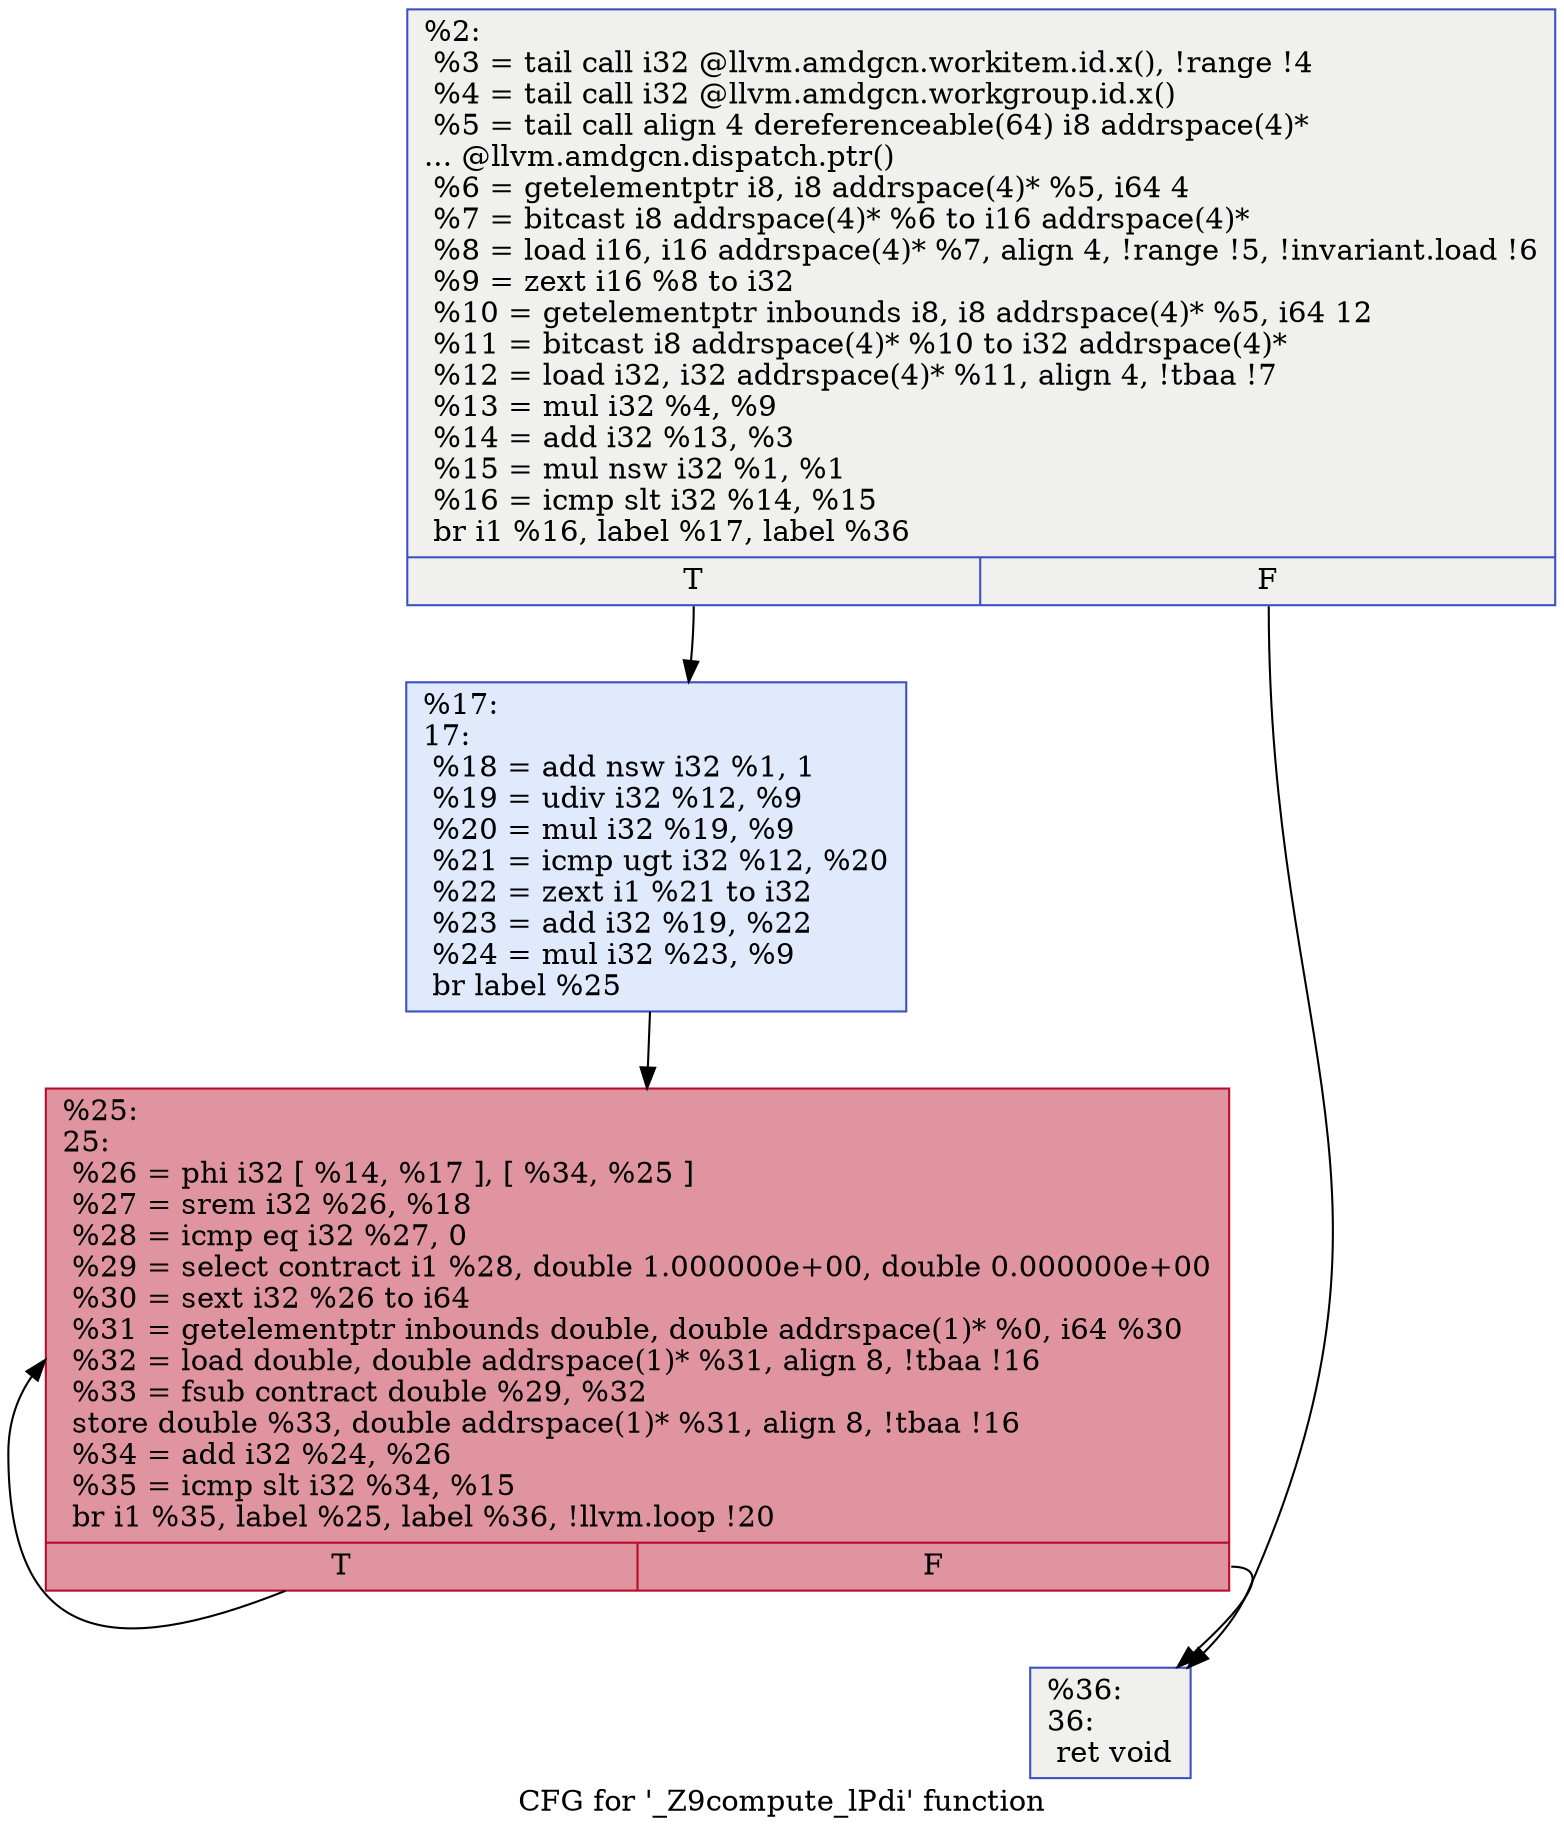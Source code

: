 digraph "CFG for '_Z9compute_lPdi' function" {
	label="CFG for '_Z9compute_lPdi' function";

	Node0x61e23c0 [shape=record,color="#3d50c3ff", style=filled, fillcolor="#dedcdb70",label="{%2:\l  %3 = tail call i32 @llvm.amdgcn.workitem.id.x(), !range !4\l  %4 = tail call i32 @llvm.amdgcn.workgroup.id.x()\l  %5 = tail call align 4 dereferenceable(64) i8 addrspace(4)*\l... @llvm.amdgcn.dispatch.ptr()\l  %6 = getelementptr i8, i8 addrspace(4)* %5, i64 4\l  %7 = bitcast i8 addrspace(4)* %6 to i16 addrspace(4)*\l  %8 = load i16, i16 addrspace(4)* %7, align 4, !range !5, !invariant.load !6\l  %9 = zext i16 %8 to i32\l  %10 = getelementptr inbounds i8, i8 addrspace(4)* %5, i64 12\l  %11 = bitcast i8 addrspace(4)* %10 to i32 addrspace(4)*\l  %12 = load i32, i32 addrspace(4)* %11, align 4, !tbaa !7\l  %13 = mul i32 %4, %9\l  %14 = add i32 %13, %3\l  %15 = mul nsw i32 %1, %1\l  %16 = icmp slt i32 %14, %15\l  br i1 %16, label %17, label %36\l|{<s0>T|<s1>F}}"];
	Node0x61e23c0:s0 -> Node0x61e3370;
	Node0x61e23c0:s1 -> Node0x61e40e0;
	Node0x61e3370 [shape=record,color="#3d50c3ff", style=filled, fillcolor="#b9d0f970",label="{%17:\l17:                                               \l  %18 = add nsw i32 %1, 1\l  %19 = udiv i32 %12, %9\l  %20 = mul i32 %19, %9\l  %21 = icmp ugt i32 %12, %20\l  %22 = zext i1 %21 to i32\l  %23 = add i32 %19, %22\l  %24 = mul i32 %23, %9\l  br label %25\l}"];
	Node0x61e3370 -> Node0x61e4ca0;
	Node0x61e4ca0 [shape=record,color="#b70d28ff", style=filled, fillcolor="#b70d2870",label="{%25:\l25:                                               \l  %26 = phi i32 [ %14, %17 ], [ %34, %25 ]\l  %27 = srem i32 %26, %18\l  %28 = icmp eq i32 %27, 0\l  %29 = select contract i1 %28, double 1.000000e+00, double 0.000000e+00\l  %30 = sext i32 %26 to i64\l  %31 = getelementptr inbounds double, double addrspace(1)* %0, i64 %30\l  %32 = load double, double addrspace(1)* %31, align 8, !tbaa !16\l  %33 = fsub contract double %29, %32\l  store double %33, double addrspace(1)* %31, align 8, !tbaa !16\l  %34 = add i32 %24, %26\l  %35 = icmp slt i32 %34, %15\l  br i1 %35, label %25, label %36, !llvm.loop !20\l|{<s0>T|<s1>F}}"];
	Node0x61e4ca0:s0 -> Node0x61e4ca0;
	Node0x61e4ca0:s1 -> Node0x61e40e0;
	Node0x61e40e0 [shape=record,color="#3d50c3ff", style=filled, fillcolor="#dedcdb70",label="{%36:\l36:                                               \l  ret void\l}"];
}
